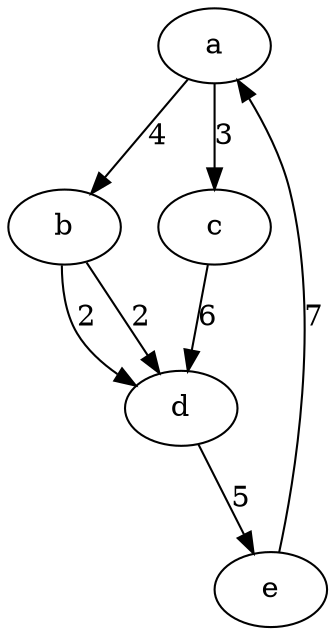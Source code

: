 digraph dg2 {
    a -> b [label=4];
    b -> d [label=2];
    a -> c [label=3];
    c -> d [label=6];
    b -> d [label=2];
    d -> e [label=5];
    e -> a [label=7];
}
